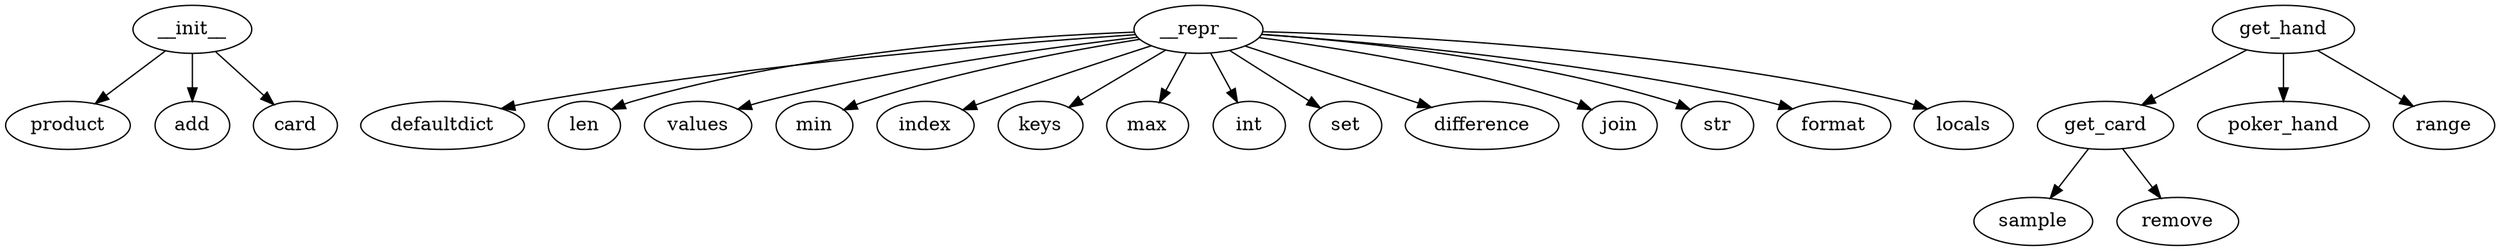 strict digraph  {
__init__;
__repr__;
defaultdict;
len;
values;
min;
index;
keys;
max;
int;
set;
difference;
join;
str;
format;
locals;
product;
add;
card;
get_card;
sample;
remove;
get_hand;
poker_hand;
range;
__init__ -> product;
__init__ -> add;
__init__ -> card;
__repr__ -> defaultdict;
__repr__ -> len;
__repr__ -> values;
__repr__ -> min;
__repr__ -> index;
__repr__ -> keys;
__repr__ -> max;
__repr__ -> int;
__repr__ -> set;
__repr__ -> difference;
__repr__ -> join;
__repr__ -> str;
__repr__ -> format;
__repr__ -> locals;
get_card -> sample;
get_card -> remove;
get_hand -> poker_hand;
get_hand -> get_card;
get_hand -> range;
}
